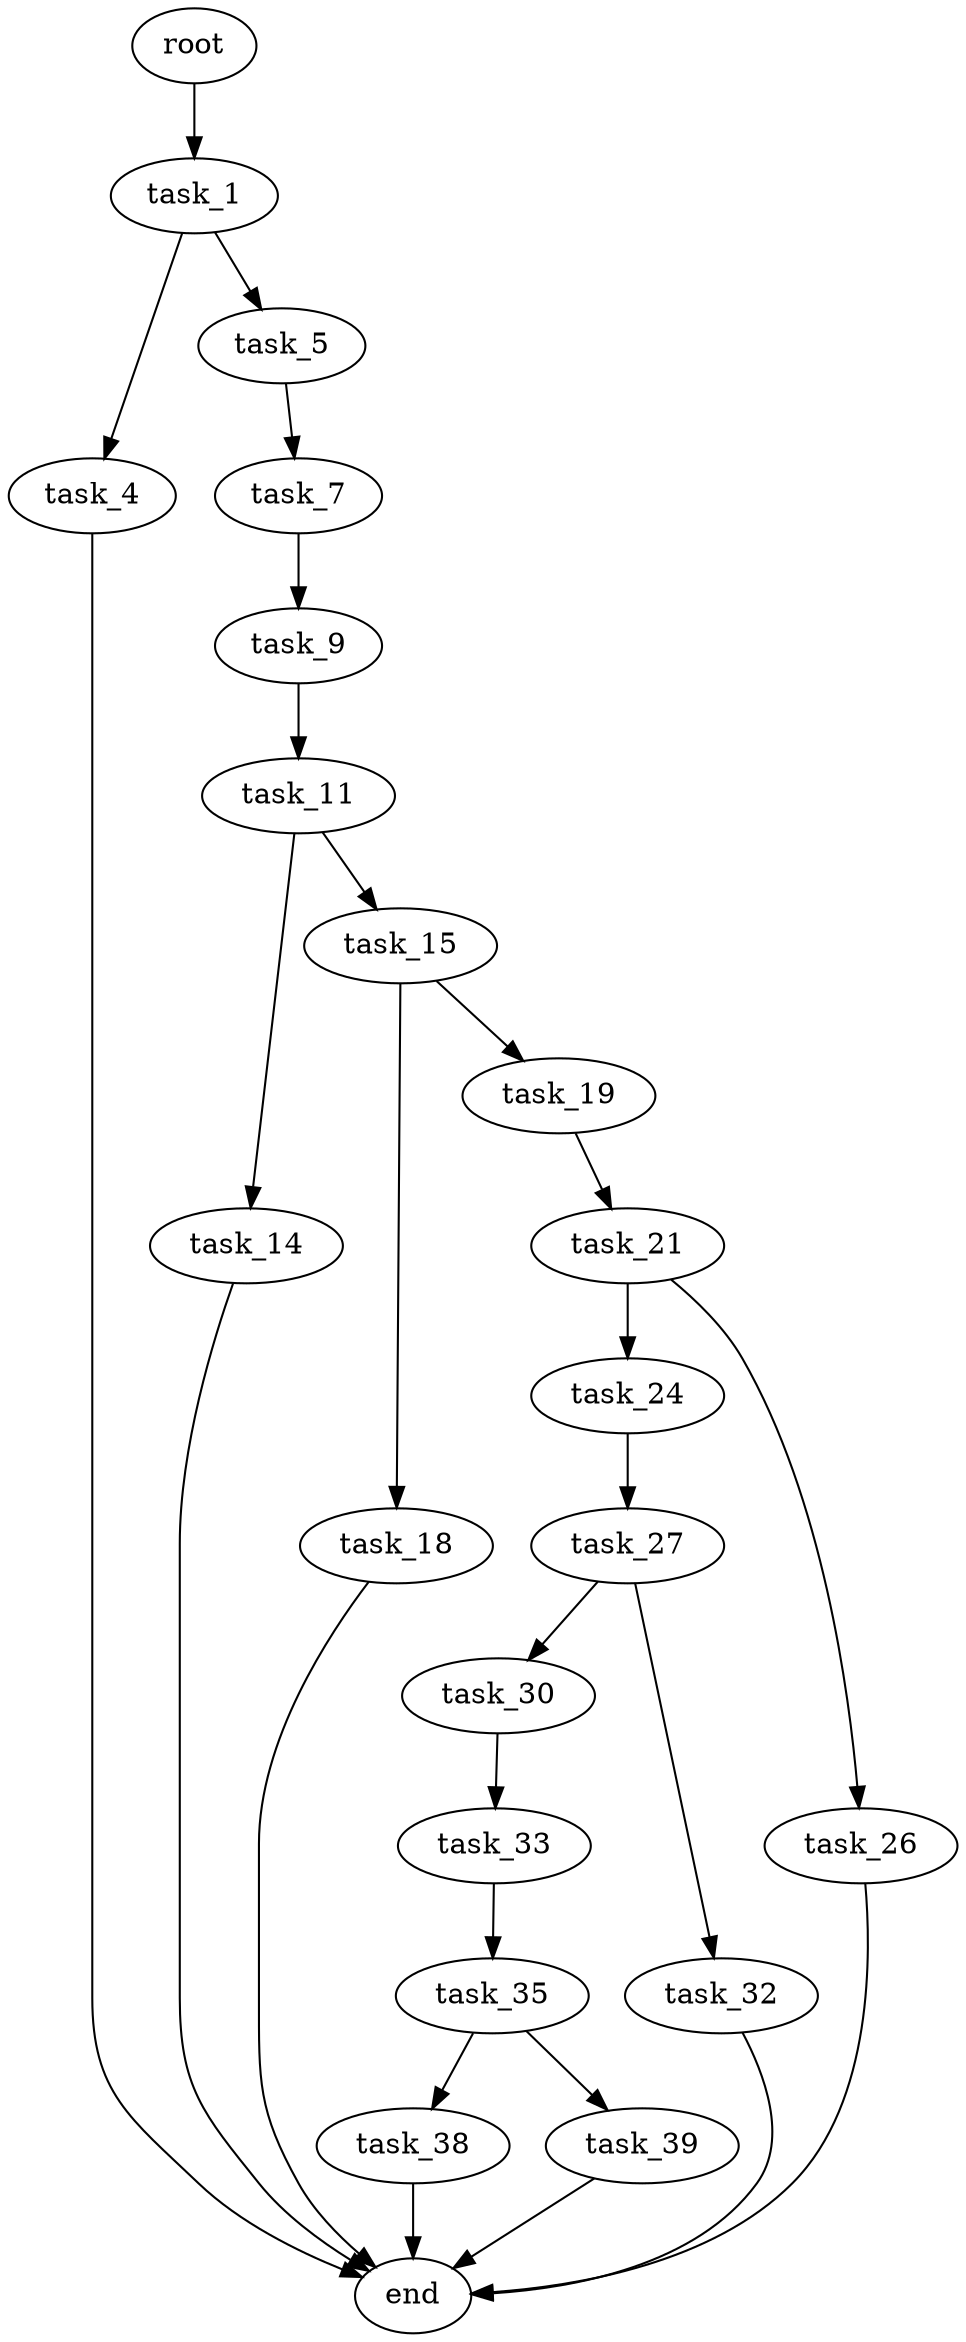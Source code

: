 digraph G {
  root [size="0.000000"];
  task_1 [size="45389765392.000000"];
  task_4 [size="68719476736.000000"];
  task_5 [size="368293445632.000000"];
  task_7 [size="913673590967.000000"];
  task_9 [size="733545470049.000000"];
  task_11 [size="28991029248.000000"];
  task_14 [size="162472616809.000000"];
  task_15 [size="533627776333.000000"];
  task_18 [size="1611324320.000000"];
  task_19 [size="30324456860.000000"];
  task_21 [size="17949637367.000000"];
  task_24 [size="1444165649.000000"];
  task_26 [size="8589934592.000000"];
  task_27 [size="11490488314.000000"];
  task_30 [size="33665255247.000000"];
  task_32 [size="934446690169.000000"];
  task_33 [size="40362532652.000000"];
  task_35 [size="1570795523.000000"];
  task_38 [size="68719476736.000000"];
  task_39 [size="201856140564.000000"];
  end [size="0.000000"];

  root -> task_1 [size="1.000000"];
  task_1 -> task_4 [size="75497472.000000"];
  task_1 -> task_5 [size="75497472.000000"];
  task_4 -> end [size="1.000000"];
  task_5 -> task_7 [size="411041792.000000"];
  task_7 -> task_9 [size="838860800.000000"];
  task_9 -> task_11 [size="679477248.000000"];
  task_11 -> task_14 [size="75497472.000000"];
  task_11 -> task_15 [size="75497472.000000"];
  task_14 -> end [size="1.000000"];
  task_15 -> task_18 [size="411041792.000000"];
  task_15 -> task_19 [size="411041792.000000"];
  task_18 -> end [size="1.000000"];
  task_19 -> task_21 [size="33554432.000000"];
  task_21 -> task_24 [size="301989888.000000"];
  task_21 -> task_26 [size="301989888.000000"];
  task_24 -> task_27 [size="134217728.000000"];
  task_26 -> end [size="1.000000"];
  task_27 -> task_30 [size="536870912.000000"];
  task_27 -> task_32 [size="536870912.000000"];
  task_30 -> task_33 [size="679477248.000000"];
  task_32 -> end [size="1.000000"];
  task_33 -> task_35 [size="679477248.000000"];
  task_35 -> task_38 [size="75497472.000000"];
  task_35 -> task_39 [size="75497472.000000"];
  task_38 -> end [size="1.000000"];
  task_39 -> end [size="1.000000"];
}
